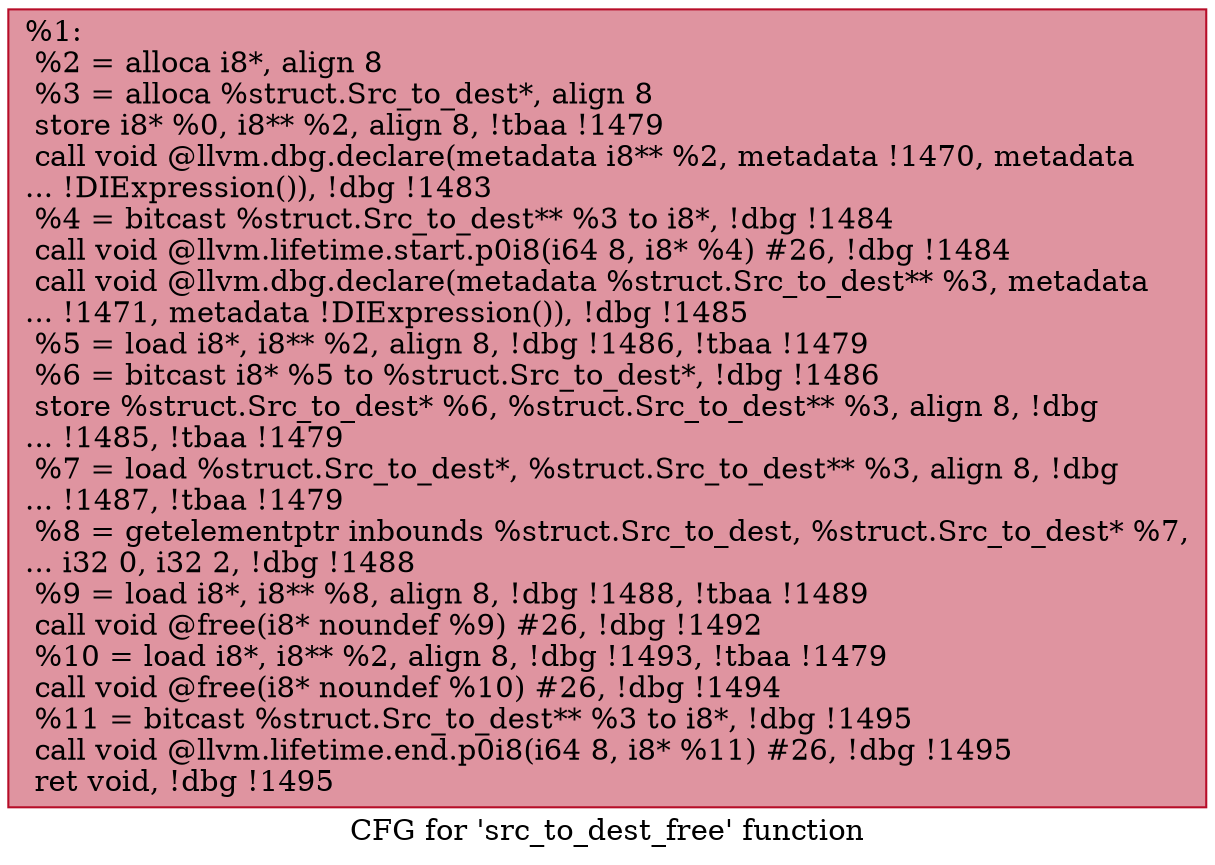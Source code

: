 digraph "CFG for 'src_to_dest_free' function" {
	label="CFG for 'src_to_dest_free' function";

	Node0xef0880 [shape=record,color="#b70d28ff", style=filled, fillcolor="#b70d2870",label="{%1:\l  %2 = alloca i8*, align 8\l  %3 = alloca %struct.Src_to_dest*, align 8\l  store i8* %0, i8** %2, align 8, !tbaa !1479\l  call void @llvm.dbg.declare(metadata i8** %2, metadata !1470, metadata\l... !DIExpression()), !dbg !1483\l  %4 = bitcast %struct.Src_to_dest** %3 to i8*, !dbg !1484\l  call void @llvm.lifetime.start.p0i8(i64 8, i8* %4) #26, !dbg !1484\l  call void @llvm.dbg.declare(metadata %struct.Src_to_dest** %3, metadata\l... !1471, metadata !DIExpression()), !dbg !1485\l  %5 = load i8*, i8** %2, align 8, !dbg !1486, !tbaa !1479\l  %6 = bitcast i8* %5 to %struct.Src_to_dest*, !dbg !1486\l  store %struct.Src_to_dest* %6, %struct.Src_to_dest** %3, align 8, !dbg\l... !1485, !tbaa !1479\l  %7 = load %struct.Src_to_dest*, %struct.Src_to_dest** %3, align 8, !dbg\l... !1487, !tbaa !1479\l  %8 = getelementptr inbounds %struct.Src_to_dest, %struct.Src_to_dest* %7,\l... i32 0, i32 2, !dbg !1488\l  %9 = load i8*, i8** %8, align 8, !dbg !1488, !tbaa !1489\l  call void @free(i8* noundef %9) #26, !dbg !1492\l  %10 = load i8*, i8** %2, align 8, !dbg !1493, !tbaa !1479\l  call void @free(i8* noundef %10) #26, !dbg !1494\l  %11 = bitcast %struct.Src_to_dest** %3 to i8*, !dbg !1495\l  call void @llvm.lifetime.end.p0i8(i64 8, i8* %11) #26, !dbg !1495\l  ret void, !dbg !1495\l}"];
}
